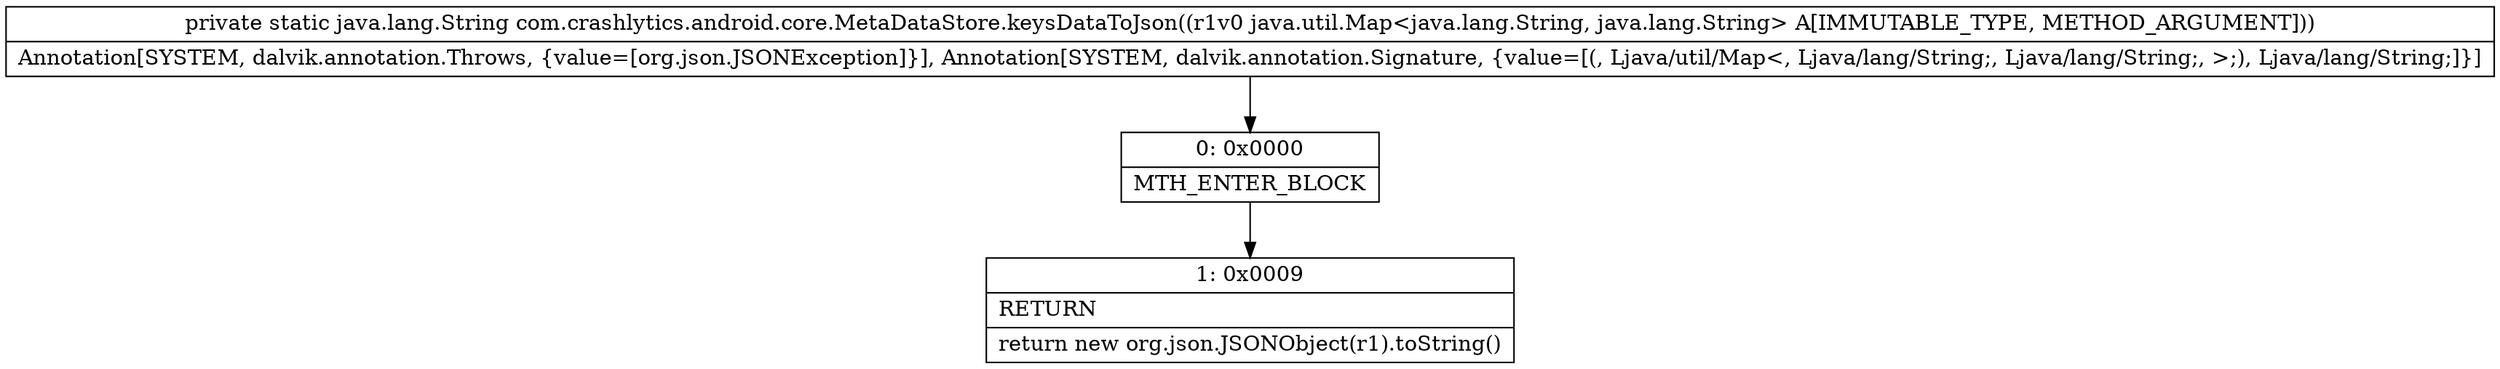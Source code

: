 digraph "CFG forcom.crashlytics.android.core.MetaDataStore.keysDataToJson(Ljava\/util\/Map;)Ljava\/lang\/String;" {
Node_0 [shape=record,label="{0\:\ 0x0000|MTH_ENTER_BLOCK\l}"];
Node_1 [shape=record,label="{1\:\ 0x0009|RETURN\l|return new org.json.JSONObject(r1).toString()\l}"];
MethodNode[shape=record,label="{private static java.lang.String com.crashlytics.android.core.MetaDataStore.keysDataToJson((r1v0 java.util.Map\<java.lang.String, java.lang.String\> A[IMMUTABLE_TYPE, METHOD_ARGUMENT]))  | Annotation[SYSTEM, dalvik.annotation.Throws, \{value=[org.json.JSONException]\}], Annotation[SYSTEM, dalvik.annotation.Signature, \{value=[(, Ljava\/util\/Map\<, Ljava\/lang\/String;, Ljava\/lang\/String;, \>;), Ljava\/lang\/String;]\}]\l}"];
MethodNode -> Node_0;
Node_0 -> Node_1;
}

